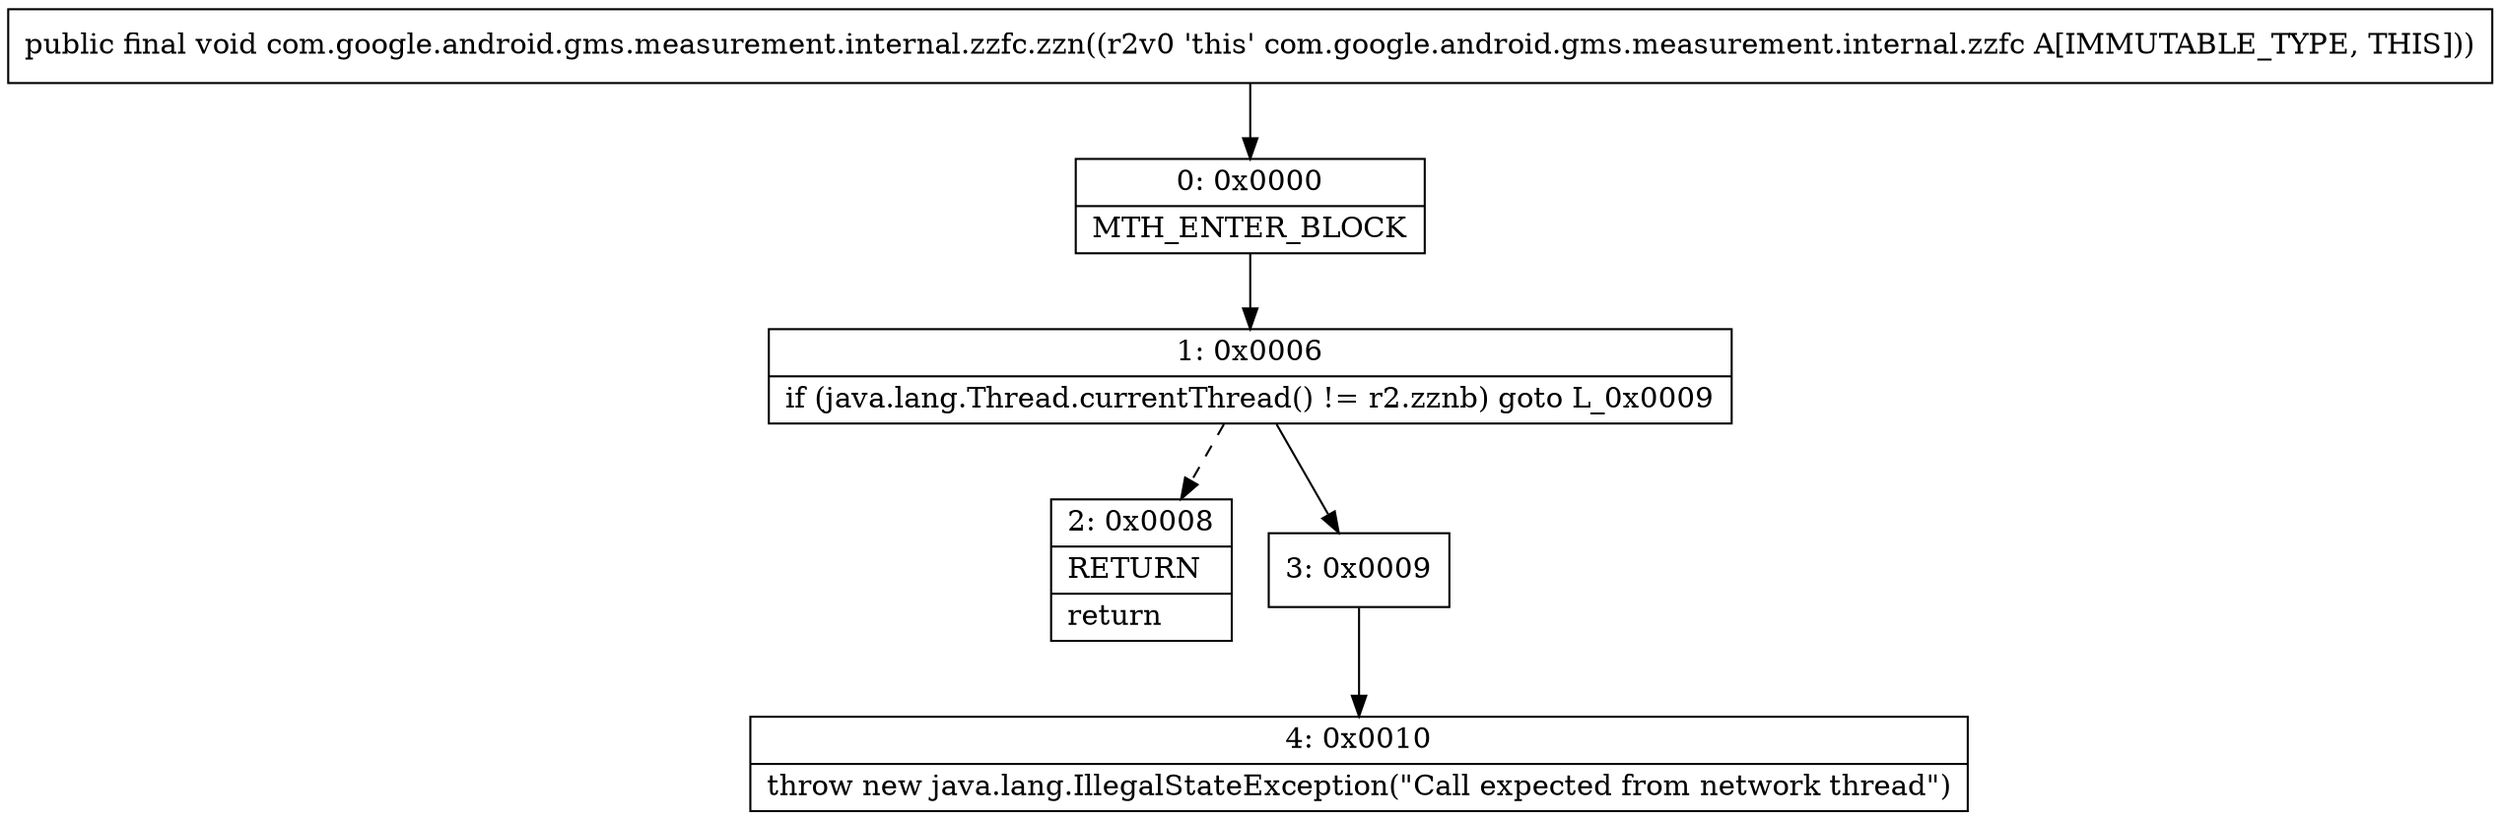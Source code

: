 digraph "CFG forcom.google.android.gms.measurement.internal.zzfc.zzn()V" {
Node_0 [shape=record,label="{0\:\ 0x0000|MTH_ENTER_BLOCK\l}"];
Node_1 [shape=record,label="{1\:\ 0x0006|if (java.lang.Thread.currentThread() != r2.zznb) goto L_0x0009\l}"];
Node_2 [shape=record,label="{2\:\ 0x0008|RETURN\l|return\l}"];
Node_3 [shape=record,label="{3\:\ 0x0009}"];
Node_4 [shape=record,label="{4\:\ 0x0010|throw new java.lang.IllegalStateException(\"Call expected from network thread\")\l}"];
MethodNode[shape=record,label="{public final void com.google.android.gms.measurement.internal.zzfc.zzn((r2v0 'this' com.google.android.gms.measurement.internal.zzfc A[IMMUTABLE_TYPE, THIS])) }"];
MethodNode -> Node_0;
Node_0 -> Node_1;
Node_1 -> Node_2[style=dashed];
Node_1 -> Node_3;
Node_3 -> Node_4;
}

